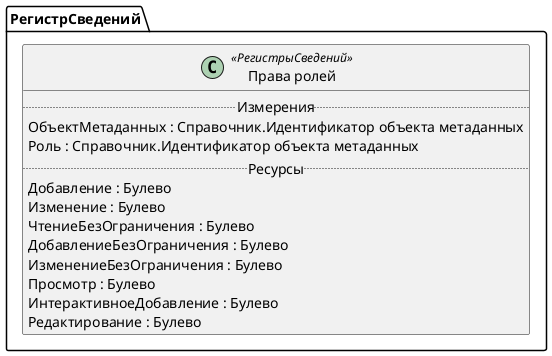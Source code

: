 ﻿@startuml ПраваРолей
'!include templates.wsd
'..\include templates.wsd
class РегистрСведений.ПраваРолей as "Права ролей" <<РегистрыСведений>>
{
..Измерения..
ОбъектМетаданных : Справочник.Идентификатор объекта метаданных
Роль : Справочник.Идентификатор объекта метаданных
..Ресурсы..
Добавление : Булево
Изменение : Булево
ЧтениеБезОграничения : Булево
ДобавлениеБезОграничения : Булево
ИзменениеБезОграничения : Булево
Просмотр : Булево
ИнтерактивноеДобавление : Булево
Редактирование : Булево
}
@enduml
